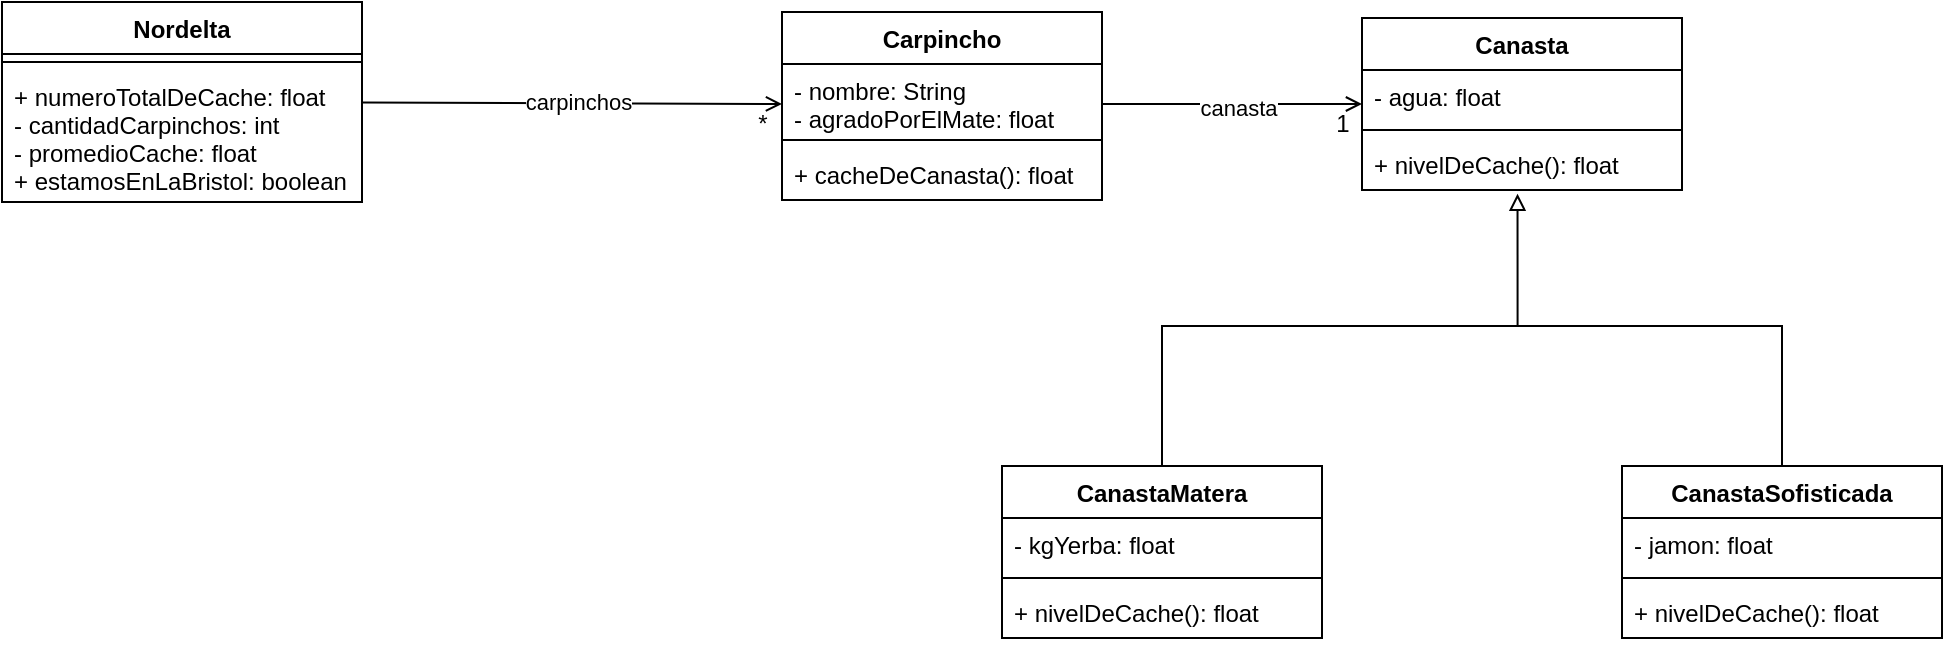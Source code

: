 <mxfile version="19.0.3" type="device"><diagram id="Typ0m0SbygI8f3aPMtiy" name="Página-1"><mxGraphModel dx="1344" dy="391" grid="1" gridSize="10" guides="1" tooltips="1" connect="1" arrows="1" fold="1" page="1" pageScale="1" pageWidth="827" pageHeight="1169" math="0" shadow="0"><root><mxCell id="0"/><mxCell id="1" parent="0"/><mxCell id="AbBM4DGqlsL64zKXu6xY-35" style="edgeStyle=orthogonalEdgeStyle;rounded=0;orthogonalLoop=1;jettySize=auto;html=1;exitX=0.486;exitY=1.071;exitDx=0;exitDy=0;entryX=0.5;entryY=0;entryDx=0;entryDy=0;endArrow=none;endFill=0;exitPerimeter=0;startArrow=block;startFill=0;" edge="1" parent="1" source="lFnXW-O9eQT3O6Q1P3N9-8" target="AbBM4DGqlsL64zKXu6xY-26"><mxGeometry relative="1" as="geometry"><Array as="points"><mxPoint x="598" y="230"/><mxPoint x="420" y="230"/></Array></mxGeometry></mxCell><mxCell id="lFnXW-O9eQT3O6Q1P3N9-5" value="Canasta" style="swimlane;fontStyle=1;align=center;verticalAlign=top;childLayout=stackLayout;horizontal=1;startSize=26;horizontalStack=0;resizeParent=1;resizeParentMax=0;resizeLast=0;collapsible=1;marginBottom=0;" parent="1" vertex="1"><mxGeometry x="520" y="76" width="160" height="86" as="geometry"/></mxCell><mxCell id="lFnXW-O9eQT3O6Q1P3N9-6" value="- agua: float" style="text;strokeColor=none;fillColor=none;align=left;verticalAlign=top;spacingLeft=4;spacingRight=4;overflow=hidden;rotatable=0;points=[[0,0.5],[1,0.5]];portConstraint=eastwest;" parent="lFnXW-O9eQT3O6Q1P3N9-5" vertex="1"><mxGeometry y="26" width="160" height="26" as="geometry"/></mxCell><mxCell id="lFnXW-O9eQT3O6Q1P3N9-7" value="" style="line;strokeWidth=1;fillColor=none;align=left;verticalAlign=middle;spacingTop=-1;spacingLeft=3;spacingRight=3;rotatable=0;labelPosition=right;points=[];portConstraint=eastwest;" parent="lFnXW-O9eQT3O6Q1P3N9-5" vertex="1"><mxGeometry y="52" width="160" height="8" as="geometry"/></mxCell><mxCell id="lFnXW-O9eQT3O6Q1P3N9-8" value="+ nivelDeCache(): float" style="text;strokeColor=none;fillColor=none;align=left;verticalAlign=top;spacingLeft=4;spacingRight=4;overflow=hidden;rotatable=0;points=[[0,0.5],[1,0.5]];portConstraint=eastwest;" parent="lFnXW-O9eQT3O6Q1P3N9-5" vertex="1"><mxGeometry y="60" width="160" height="26" as="geometry"/></mxCell><mxCell id="lFnXW-O9eQT3O6Q1P3N9-21" value="" style="rounded=0;orthogonalLoop=1;jettySize=auto;html=1;entryX=0;entryY=0.5;entryDx=0;entryDy=0;endArrow=open;endFill=0;" parent="1" source="lFnXW-O9eQT3O6Q1P3N9-17" edge="1"><mxGeometry relative="1" as="geometry"><mxPoint x="230" y="119" as="targetPoint"/></mxGeometry></mxCell><mxCell id="lFnXW-O9eQT3O6Q1P3N9-23" value="carpinchos" style="edgeLabel;html=1;align=center;verticalAlign=middle;resizable=0;points=[];" parent="lFnXW-O9eQT3O6Q1P3N9-21" vertex="1" connectable="0"><mxGeometry x="-0.367" y="1" relative="1" as="geometry"><mxPoint x="41" as="offset"/></mxGeometry></mxCell><mxCell id="lFnXW-O9eQT3O6Q1P3N9-17" value="Nordelta" style="swimlane;fontStyle=1;align=center;verticalAlign=top;childLayout=stackLayout;horizontal=1;startSize=26;horizontalStack=0;resizeParent=1;resizeParentMax=0;resizeLast=0;collapsible=1;marginBottom=0;" parent="1" vertex="1"><mxGeometry x="-160" y="68" width="180" height="100" as="geometry"/></mxCell><mxCell id="lFnXW-O9eQT3O6Q1P3N9-19" value="" style="line;strokeWidth=1;fillColor=none;align=left;verticalAlign=middle;spacingTop=-1;spacingLeft=3;spacingRight=3;rotatable=0;labelPosition=right;points=[];portConstraint=eastwest;" parent="lFnXW-O9eQT3O6Q1P3N9-17" vertex="1"><mxGeometry y="26" width="180" height="8" as="geometry"/></mxCell><mxCell id="lFnXW-O9eQT3O6Q1P3N9-20" value="+ numeroTotalDeCache: float&#10;- cantidadCarpinchos: int&#10;- promedioCache: float&#10;+ estamosEnLaBristol: boolean" style="text;strokeColor=none;fillColor=none;align=left;verticalAlign=top;spacingLeft=4;spacingRight=4;overflow=hidden;rotatable=0;points=[[0,0.5],[1,0.5]];portConstraint=eastwest;" parent="lFnXW-O9eQT3O6Q1P3N9-17" vertex="1"><mxGeometry y="34" width="180" height="66" as="geometry"/></mxCell><mxCell id="lFnXW-O9eQT3O6Q1P3N9-22" value="*" style="text;html=1;align=center;verticalAlign=middle;resizable=0;points=[];autosize=1;strokeColor=none;fillColor=none;" parent="1" vertex="1"><mxGeometry x="210" y="119" width="20" height="20" as="geometry"/></mxCell><mxCell id="AbBM4DGqlsL64zKXu6xY-20" style="edgeStyle=none;rounded=0;orthogonalLoop=1;jettySize=auto;html=1;exitX=1;exitY=0.5;exitDx=0;exitDy=0;entryX=0;entryY=0.5;entryDx=0;entryDy=0;endArrow=open;endFill=0;" edge="1" parent="1" target="lFnXW-O9eQT3O6Q1P3N9-5"><mxGeometry relative="1" as="geometry"><mxPoint x="390" y="119" as="sourcePoint"/></mxGeometry></mxCell><mxCell id="AbBM4DGqlsL64zKXu6xY-25" value="canasta" style="edgeLabel;html=1;align=center;verticalAlign=middle;resizable=0;points=[];" vertex="1" connectable="0" parent="AbBM4DGqlsL64zKXu6xY-20"><mxGeometry x="-0.243" y="-2" relative="1" as="geometry"><mxPoint x="19" as="offset"/></mxGeometry></mxCell><mxCell id="AbBM4DGqlsL64zKXu6xY-24" value="1" style="text;html=1;align=center;verticalAlign=middle;resizable=0;points=[];autosize=1;strokeColor=none;fillColor=none;" vertex="1" parent="1"><mxGeometry x="500" y="119" width="20" height="20" as="geometry"/></mxCell><mxCell id="AbBM4DGqlsL64zKXu6xY-26" value="CanastaMatera" style="swimlane;fontStyle=1;align=center;verticalAlign=top;childLayout=stackLayout;horizontal=1;startSize=26;horizontalStack=0;resizeParent=1;resizeParentMax=0;resizeLast=0;collapsible=1;marginBottom=0;" vertex="1" parent="1"><mxGeometry x="340" y="300" width="160" height="86" as="geometry"/></mxCell><mxCell id="AbBM4DGqlsL64zKXu6xY-27" value="- kgYerba: float" style="text;strokeColor=none;fillColor=none;align=left;verticalAlign=top;spacingLeft=4;spacingRight=4;overflow=hidden;rotatable=0;points=[[0,0.5],[1,0.5]];portConstraint=eastwest;" vertex="1" parent="AbBM4DGqlsL64zKXu6xY-26"><mxGeometry y="26" width="160" height="26" as="geometry"/></mxCell><mxCell id="AbBM4DGqlsL64zKXu6xY-28" value="" style="line;strokeWidth=1;fillColor=none;align=left;verticalAlign=middle;spacingTop=-1;spacingLeft=3;spacingRight=3;rotatable=0;labelPosition=right;points=[];portConstraint=eastwest;" vertex="1" parent="AbBM4DGqlsL64zKXu6xY-26"><mxGeometry y="52" width="160" height="8" as="geometry"/></mxCell><mxCell id="AbBM4DGqlsL64zKXu6xY-29" value="+ nivelDeCache(): float" style="text;strokeColor=none;fillColor=none;align=left;verticalAlign=top;spacingLeft=4;spacingRight=4;overflow=hidden;rotatable=0;points=[[0,0.5],[1,0.5]];portConstraint=eastwest;" vertex="1" parent="AbBM4DGqlsL64zKXu6xY-26"><mxGeometry y="60" width="160" height="26" as="geometry"/></mxCell><mxCell id="AbBM4DGqlsL64zKXu6xY-36" style="edgeStyle=orthogonalEdgeStyle;rounded=0;orthogonalLoop=1;jettySize=auto;html=1;exitX=0.5;exitY=0;exitDx=0;exitDy=0;startArrow=none;startFill=0;endArrow=none;endFill=0;" edge="1" parent="1"><mxGeometry relative="1" as="geometry"><mxPoint x="590" y="230" as="targetPoint"/><mxPoint x="730" y="300.0" as="sourcePoint"/><Array as="points"><mxPoint x="730" y="230"/></Array></mxGeometry></mxCell><mxCell id="AbBM4DGqlsL64zKXu6xY-37" value="CanastaSofisticada" style="swimlane;fontStyle=1;align=center;verticalAlign=top;childLayout=stackLayout;horizontal=1;startSize=26;horizontalStack=0;resizeParent=1;resizeParentMax=0;resizeLast=0;collapsible=1;marginBottom=0;" vertex="1" parent="1"><mxGeometry x="650" y="300" width="160" height="86" as="geometry"/></mxCell><mxCell id="AbBM4DGqlsL64zKXu6xY-38" value="- jamon: float" style="text;strokeColor=none;fillColor=none;align=left;verticalAlign=top;spacingLeft=4;spacingRight=4;overflow=hidden;rotatable=0;points=[[0,0.5],[1,0.5]];portConstraint=eastwest;" vertex="1" parent="AbBM4DGqlsL64zKXu6xY-37"><mxGeometry y="26" width="160" height="26" as="geometry"/></mxCell><mxCell id="AbBM4DGqlsL64zKXu6xY-39" value="" style="line;strokeWidth=1;fillColor=none;align=left;verticalAlign=middle;spacingTop=-1;spacingLeft=3;spacingRight=3;rotatable=0;labelPosition=right;points=[];portConstraint=eastwest;" vertex="1" parent="AbBM4DGqlsL64zKXu6xY-37"><mxGeometry y="52" width="160" height="8" as="geometry"/></mxCell><mxCell id="AbBM4DGqlsL64zKXu6xY-40" value="+ nivelDeCache(): float" style="text;strokeColor=none;fillColor=none;align=left;verticalAlign=top;spacingLeft=4;spacingRight=4;overflow=hidden;rotatable=0;points=[[0,0.5],[1,0.5]];portConstraint=eastwest;" vertex="1" parent="AbBM4DGqlsL64zKXu6xY-37"><mxGeometry y="60" width="160" height="26" as="geometry"/></mxCell><mxCell id="AbBM4DGqlsL64zKXu6xY-44" value="Carpincho" style="swimlane;fontStyle=1;align=center;verticalAlign=top;childLayout=stackLayout;horizontal=1;startSize=26;horizontalStack=0;resizeParent=1;resizeParentMax=0;resizeLast=0;collapsible=1;marginBottom=0;" vertex="1" parent="1"><mxGeometry x="230" y="73" width="160" height="94" as="geometry"/></mxCell><mxCell id="AbBM4DGqlsL64zKXu6xY-45" value="- nombre: String&#10;- agradoPorElMate: float" style="text;strokeColor=none;fillColor=none;align=left;verticalAlign=top;spacingLeft=4;spacingRight=4;overflow=hidden;rotatable=0;points=[[0,0.5],[1,0.5]];portConstraint=eastwest;" vertex="1" parent="AbBM4DGqlsL64zKXu6xY-44"><mxGeometry y="26" width="160" height="34" as="geometry"/></mxCell><mxCell id="AbBM4DGqlsL64zKXu6xY-46" value="" style="line;strokeWidth=1;fillColor=none;align=left;verticalAlign=middle;spacingTop=-1;spacingLeft=3;spacingRight=3;rotatable=0;labelPosition=right;points=[];portConstraint=eastwest;" vertex="1" parent="AbBM4DGqlsL64zKXu6xY-44"><mxGeometry y="60" width="160" height="8" as="geometry"/></mxCell><mxCell id="AbBM4DGqlsL64zKXu6xY-47" value="+ cacheDeCanasta(): float" style="text;strokeColor=none;fillColor=none;align=left;verticalAlign=top;spacingLeft=4;spacingRight=4;overflow=hidden;rotatable=0;points=[[0,0.5],[1,0.5]];portConstraint=eastwest;" vertex="1" parent="AbBM4DGqlsL64zKXu6xY-44"><mxGeometry y="68" width="160" height="26" as="geometry"/></mxCell></root></mxGraphModel></diagram></mxfile>